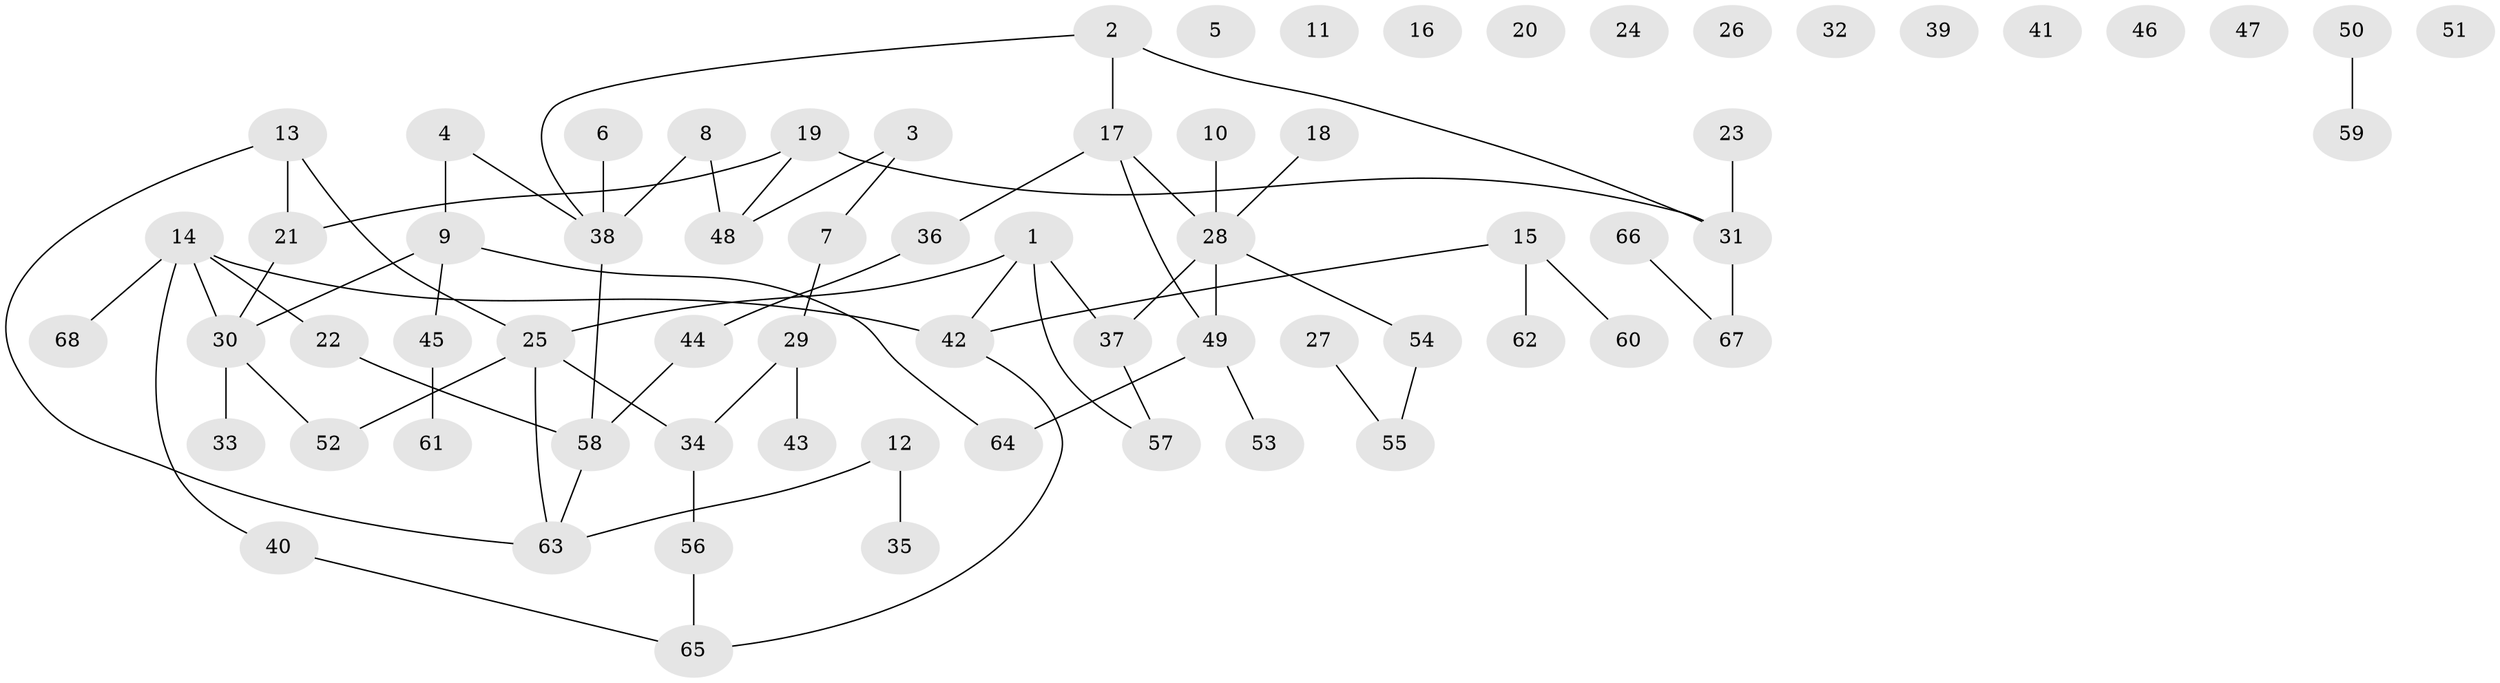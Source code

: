// Generated by graph-tools (version 1.1) at 2025/25/03/09/25 03:25:20]
// undirected, 68 vertices, 69 edges
graph export_dot {
graph [start="1"]
  node [color=gray90,style=filled];
  1;
  2;
  3;
  4;
  5;
  6;
  7;
  8;
  9;
  10;
  11;
  12;
  13;
  14;
  15;
  16;
  17;
  18;
  19;
  20;
  21;
  22;
  23;
  24;
  25;
  26;
  27;
  28;
  29;
  30;
  31;
  32;
  33;
  34;
  35;
  36;
  37;
  38;
  39;
  40;
  41;
  42;
  43;
  44;
  45;
  46;
  47;
  48;
  49;
  50;
  51;
  52;
  53;
  54;
  55;
  56;
  57;
  58;
  59;
  60;
  61;
  62;
  63;
  64;
  65;
  66;
  67;
  68;
  1 -- 25;
  1 -- 37;
  1 -- 42;
  1 -- 57;
  2 -- 17;
  2 -- 31;
  2 -- 38;
  3 -- 7;
  3 -- 48;
  4 -- 9;
  4 -- 38;
  6 -- 38;
  7 -- 29;
  8 -- 38;
  8 -- 48;
  9 -- 30;
  9 -- 45;
  9 -- 64;
  10 -- 28;
  12 -- 35;
  12 -- 63;
  13 -- 21;
  13 -- 25;
  13 -- 63;
  14 -- 22;
  14 -- 30;
  14 -- 40;
  14 -- 42;
  14 -- 68;
  15 -- 42;
  15 -- 60;
  15 -- 62;
  17 -- 28;
  17 -- 36;
  17 -- 49;
  18 -- 28;
  19 -- 21;
  19 -- 31;
  19 -- 48;
  21 -- 30;
  22 -- 58;
  23 -- 31;
  25 -- 34;
  25 -- 52;
  25 -- 63;
  27 -- 55;
  28 -- 37;
  28 -- 49;
  28 -- 54;
  29 -- 34;
  29 -- 43;
  30 -- 33;
  30 -- 52;
  31 -- 67;
  34 -- 56;
  36 -- 44;
  37 -- 57;
  38 -- 58;
  40 -- 65;
  42 -- 65;
  44 -- 58;
  45 -- 61;
  49 -- 53;
  49 -- 64;
  50 -- 59;
  54 -- 55;
  56 -- 65;
  58 -- 63;
  66 -- 67;
}

